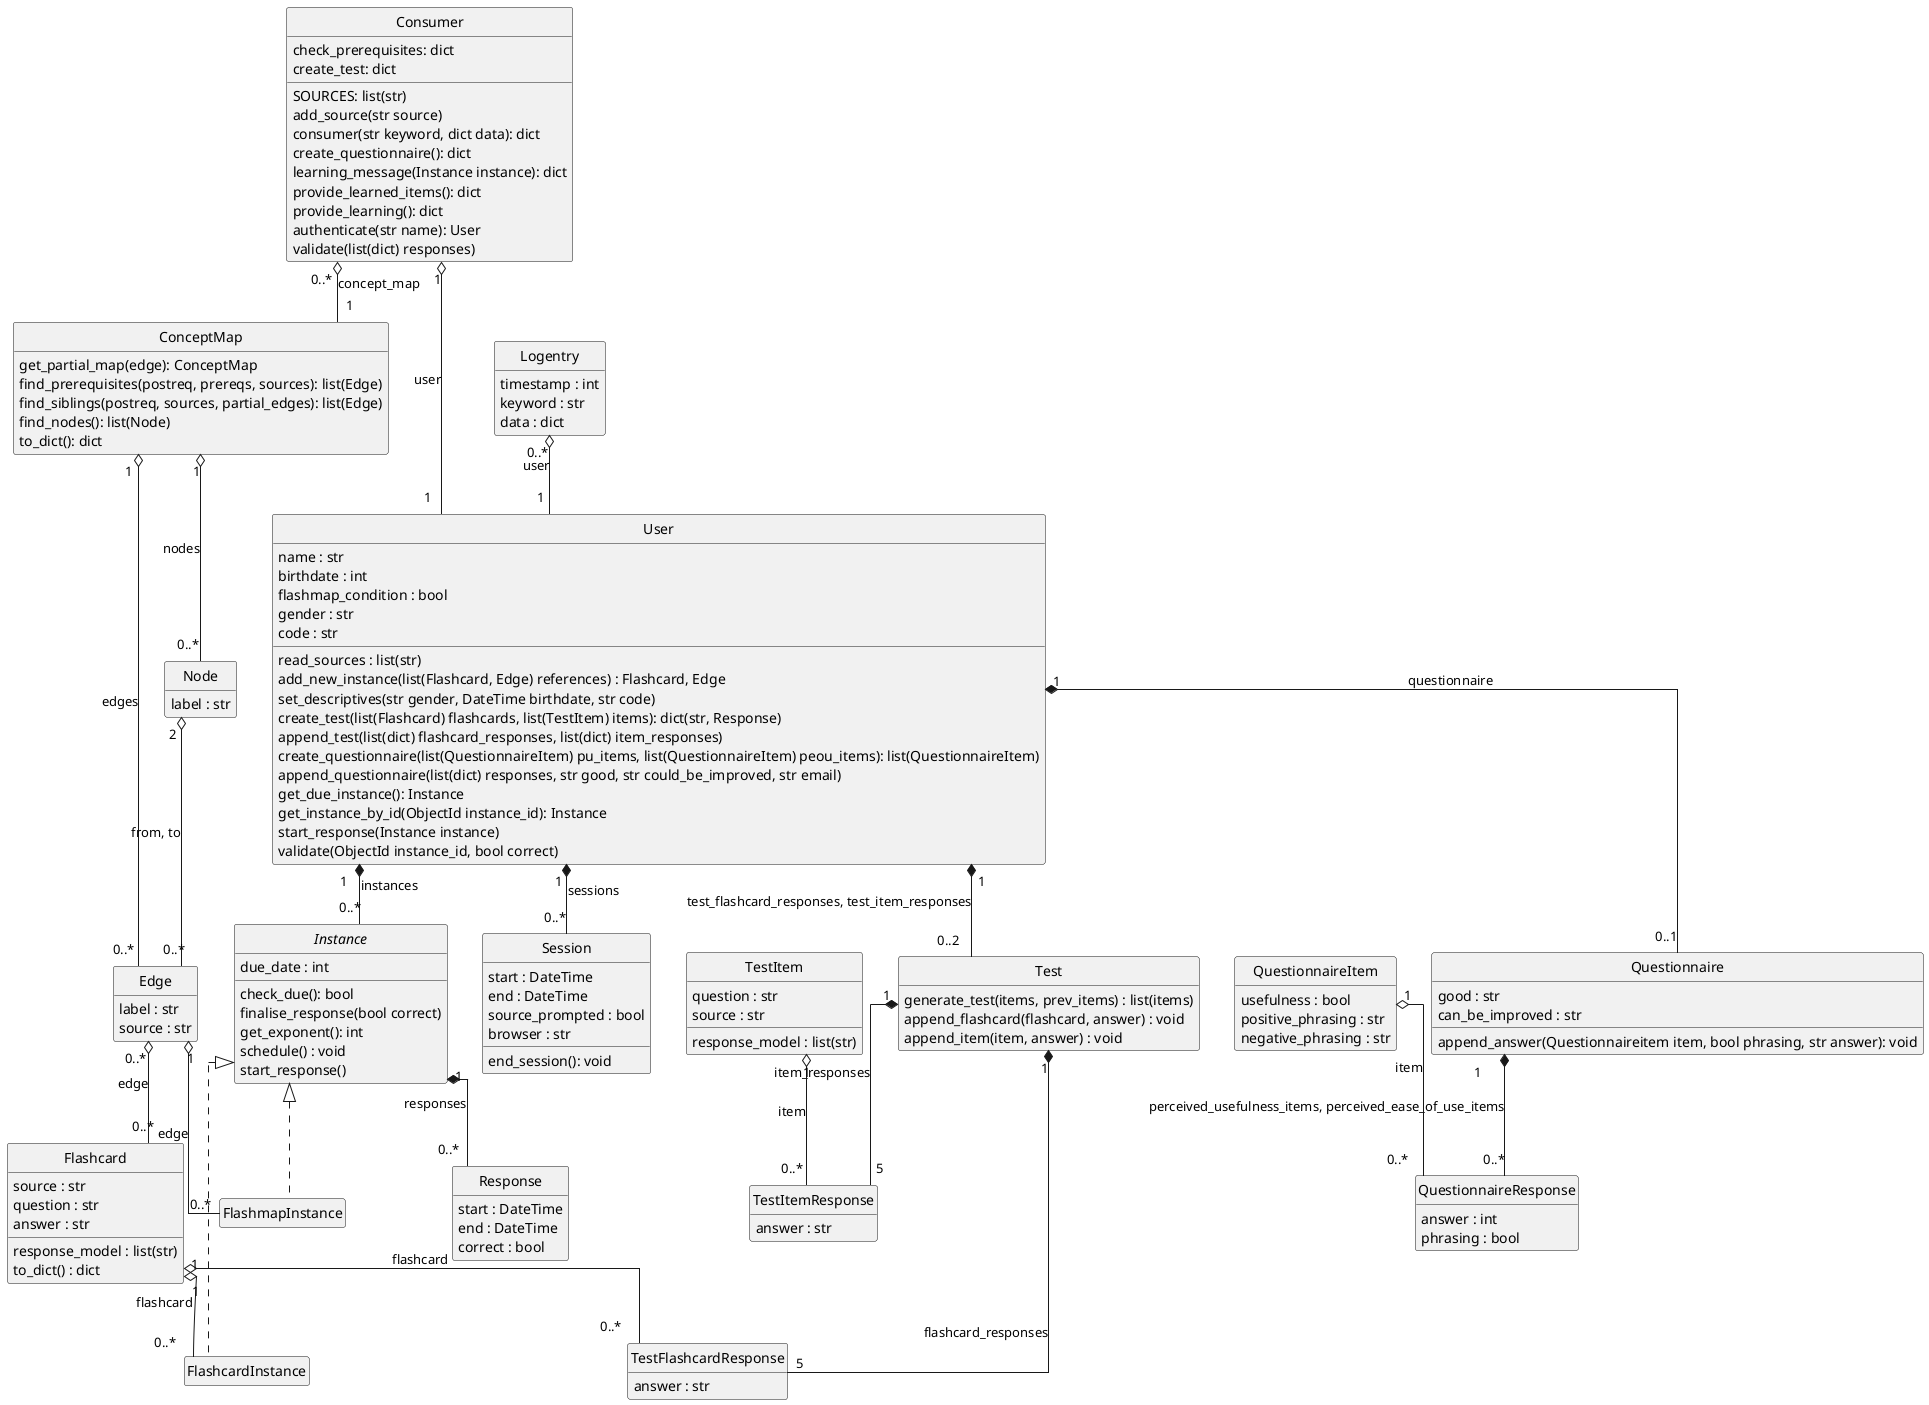 @startuml
hide empty members
hide circle
skinparam linetype ortho

class Consumer {
    SOURCES: list(str)
    add_source(str source)
    check_prerequisites: dict
    consumer(str keyword, dict data): dict
    create_questionnaire(): dict
    create_test: dict
    learning_message(Instance instance): dict
    provide_learned_items(): dict
    provide_learning(): dict
    authenticate(str name): User
    validate(list(dict) responses) 
}

class ConceptMap {
    get_partial_map(edge): ConceptMap
    find_prerequisites(postreq, prereqs, sources): list(Edge)
    find_siblings(postreq, sources, partial_edges): list(Edge)
    find_nodes(): list(Node)
    to_dict(): dict
}

Consumer "0..*" o-- "1" ConceptMap : concept_map

class Node {
    label : str
}

ConceptMap "1" o-- "0..*" Node : nodes

class Edge {
    label : str
    source : str
}

ConceptMap "1" o-- "0..*" Edge : edges
Node "2" o-- "0..*" Edge : from, to

class Flashcard {
    source : str
    question : str
    answer : str
    response_model : list(str)
    to_dict() : dict
}

Edge "0..*" o-- "0..*" Flashcard : edge

class User {
    name : str
    birthdate : int
    flashmap_condition : bool
    read_sources : list(str)
    gender : str
    code : str
    add_new_instance(list(Flashcard, Edge) references) : Flashcard, Edge
    set_descriptives(str gender, DateTime birthdate, str code)
    create_test(list(Flashcard) flashcards, list(TestItem) items): dict(str, Response)
    append_test(list(dict) flashcard_responses, list(dict) item_responses)
    create_questionnaire(list(QuestionnaireItem) pu_items, list(QuestionnaireItem) peou_items): list(QuestionnaireItem)
    append_questionnaire(list(dict) responses, str good, str could_be_improved, str email)
    get_due_instance(): Instance
    get_instance_by_id(ObjectId instance_id): Instance
    start_response(Instance instance)
    validate(ObjectId instance_id, bool correct)
}

Consumer "1" o-- "1" User : user

class Logentry {
    timestamp : int
    keyword : str
    data : dict
}

Logentry "0..*" o-- "1" User : user

class Test {
    generate_test(items, prev_items) : list(items)
    append_flashcard(flashcard, answer) : void
    append_item(item, answer) : void
}

User "1" *-- "0..2" Test : test_flashcard_responses, test_item_responses

class TestItem {
    question : str
    source : str
    response_model : list(str)
}


class TestItemResponse {
    answer : str
}

Test "1" *-- "5" TestItemResponse : item_responses
TestItem "1" o-- "0..*" TestItemResponse : item

class TestFlashcardResponse {
    answer : str
}

Test "1" *-- "5" TestFlashcardResponse: flashcard_responses
Flashcard "1" o-- "0..*" TestFlashcardResponse : flashcard

class QuestionnaireItem {
    usefulness : bool
    positive_phrasing : str
    negative_phrasing : str
}

class Questionnaire {
    good : str
    can_be_improved : str
    append_answer(Questionnaireitem item, bool phrasing, str answer): void
}
    
User "1" *-- "0..1" Questionnaire : questionnaire

class QuestionnaireResponse {
    answer : int
    phrasing : bool
}

Questionnaire "1" *-- "0..*" QuestionnaireResponse : perceived_usefulness_items, perceived_ease_of_use_items
QuestionnaireItem "1" o-- "0..*" QuestionnaireResponse : item

abstract class Instance {
    due_date : int
    check_due(): bool
    finalise_response(bool correct)
    get_exponent(): int
    schedule() : void
    start_response()
}

User "1" *-- "0..*" Instance : instances

class FlashcardInstance

Instance <|.. FlashcardInstance
Flashcard "1" o-- "0..*" FlashcardInstance : flashcard

class FlashmapInstance

Instance <|.. FlashmapInstance
Edge "1" o-- "0..*" FlashmapInstance : edge

class Response {
    start : DateTime
    end : DateTime
    correct : bool
}

Instance "1" *-- "0..*" Response : responses

class Session {
    start : DateTime
    end : DateTime
    source_prompted : bool
    browser : str
    end_session(): void
}

User "1" *-- "0..*" Session : sessions

@enduml

